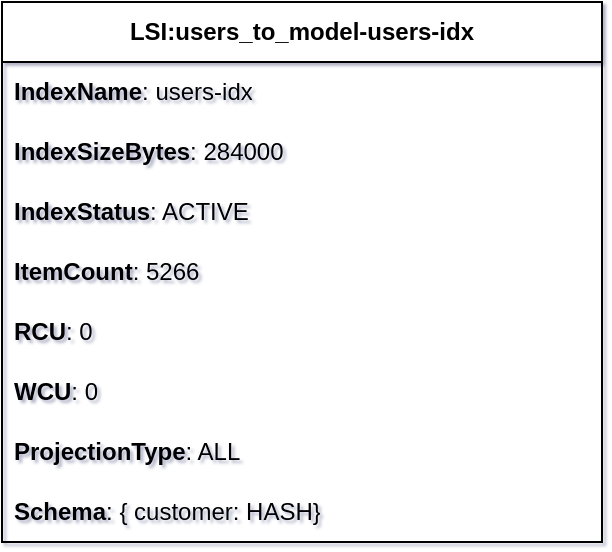 <mxfile type="MultiCloud"><diagram id="diagram_1" name="AWS components"><mxGraphModel dx="1015" dy="661" grid="1" gridSize="10" guides="1" tooltips="1" connect="1" arrows="1" fold="1" page="1" pageScale="1" pageWidth="850" pageHeight="1100" math="0" shadow="1"><root><mxCell id="0" /><mxCell id="1" parent="0" /><mxCell id="vertex:LSI:users_to_model-users-idx:list" value="&lt;b&gt;LSI:users_to_model-users-idx&lt;/b&gt;" style="swimlane;fontStyle=0;childLayout=stackLayout;horizontal=1;startSize=30;horizontalStack=0;resizeParent=1;resizeParentMax=0;resizeLast=0;collapsible=1;marginBottom=0;whiteSpace=wrap;html=1;" parent="1" vertex="1"><mxGeometry width="300" height="270" as="geometry" /></mxCell><mxCell id="vertex:LSI:users_to_model-users-idx:row:0" value="&lt;b&gt;IndexName&lt;/b&gt;:  users-idx" style="text;strokeColor=none;fillColor=none;align=left;verticalAlign=middle;spacingLeft=4;spacingRight=4;overflow=hidden;portConstraint=eastwest;rotatable=0;whiteSpace=wrap;html=1;" parent="vertex:LSI:users_to_model-users-idx:list" vertex="1"><mxGeometry width="300" height="30" y="30" as="geometry" /></mxCell><mxCell id="vertex:LSI:users_to_model-users-idx:row:1" value="&lt;b&gt;IndexSizeBytes&lt;/b&gt;:  284000" style="text;strokeColor=none;fillColor=none;align=left;verticalAlign=middle;spacingLeft=4;spacingRight=4;overflow=hidden;portConstraint=eastwest;rotatable=0;whiteSpace=wrap;html=1;" parent="vertex:LSI:users_to_model-users-idx:list" vertex="1"><mxGeometry width="300" height="30" y="60" as="geometry" /></mxCell><mxCell id="vertex:LSI:users_to_model-users-idx:row:2" value="&lt;b&gt;IndexStatus&lt;/b&gt;:  ACTIVE" style="text;strokeColor=none;fillColor=none;align=left;verticalAlign=middle;spacingLeft=4;spacingRight=4;overflow=hidden;portConstraint=eastwest;rotatable=0;whiteSpace=wrap;html=1;" parent="vertex:LSI:users_to_model-users-idx:list" vertex="1"><mxGeometry width="300" height="30" y="90" as="geometry" /></mxCell><mxCell id="vertex:LSI:users_to_model-users-idx:row:3" value="&lt;b&gt;ItemCount&lt;/b&gt;:  5266" style="text;strokeColor=none;fillColor=none;align=left;verticalAlign=middle;spacingLeft=4;spacingRight=4;overflow=hidden;portConstraint=eastwest;rotatable=0;whiteSpace=wrap;html=1;" parent="vertex:LSI:users_to_model-users-idx:list" vertex="1"><mxGeometry width="300" height="30" y="120" as="geometry" /></mxCell><mxCell id="vertex:LSI:users_to_model-users-idx:row:4" value="&lt;b&gt;RCU&lt;/b&gt;:  0" style="text;strokeColor=none;fillColor=none;align=left;verticalAlign=middle;spacingLeft=4;spacingRight=4;overflow=hidden;portConstraint=eastwest;rotatable=0;whiteSpace=wrap;html=1;" parent="vertex:LSI:users_to_model-users-idx:list" vertex="1"><mxGeometry width="300" height="30" y="150" as="geometry" /></mxCell><mxCell id="vertex:LSI:users_to_model-users-idx:row:5" value="&lt;b&gt;WCU&lt;/b&gt;:  0" style="text;strokeColor=none;fillColor=none;align=left;verticalAlign=middle;spacingLeft=4;spacingRight=4;overflow=hidden;portConstraint=eastwest;rotatable=0;whiteSpace=wrap;html=1;" parent="vertex:LSI:users_to_model-users-idx:list" vertex="1"><mxGeometry width="300" height="30" y="180" as="geometry" /></mxCell><mxCell id="vertex:LSI:users_to_model-users-idx:row:6" value="&lt;b&gt;ProjectionType&lt;/b&gt;:  ALL" style="text;strokeColor=none;fillColor=none;align=left;verticalAlign=middle;spacingLeft=4;spacingRight=4;overflow=hidden;portConstraint=eastwest;rotatable=0;whiteSpace=wrap;html=1;" parent="vertex:LSI:users_to_model-users-idx:list" vertex="1"><mxGeometry width="300" height="30" y="210" as="geometry" /></mxCell><mxCell id="vertex:LSI:users_to_model-users-idx:row:7" value="&lt;b&gt;Schema&lt;/b&gt;:  { customer: HASH}" style="text;strokeColor=none;fillColor=none;align=left;verticalAlign=middle;spacingLeft=4;spacingRight=4;overflow=hidden;portConstraint=eastwest;rotatable=0;whiteSpace=wrap;html=1;" parent="vertex:LSI:users_to_model-users-idx:list" vertex="1"><mxGeometry width="300" height="30" y="240" as="geometry" /></mxCell></root></mxGraphModel></diagram></mxfile>